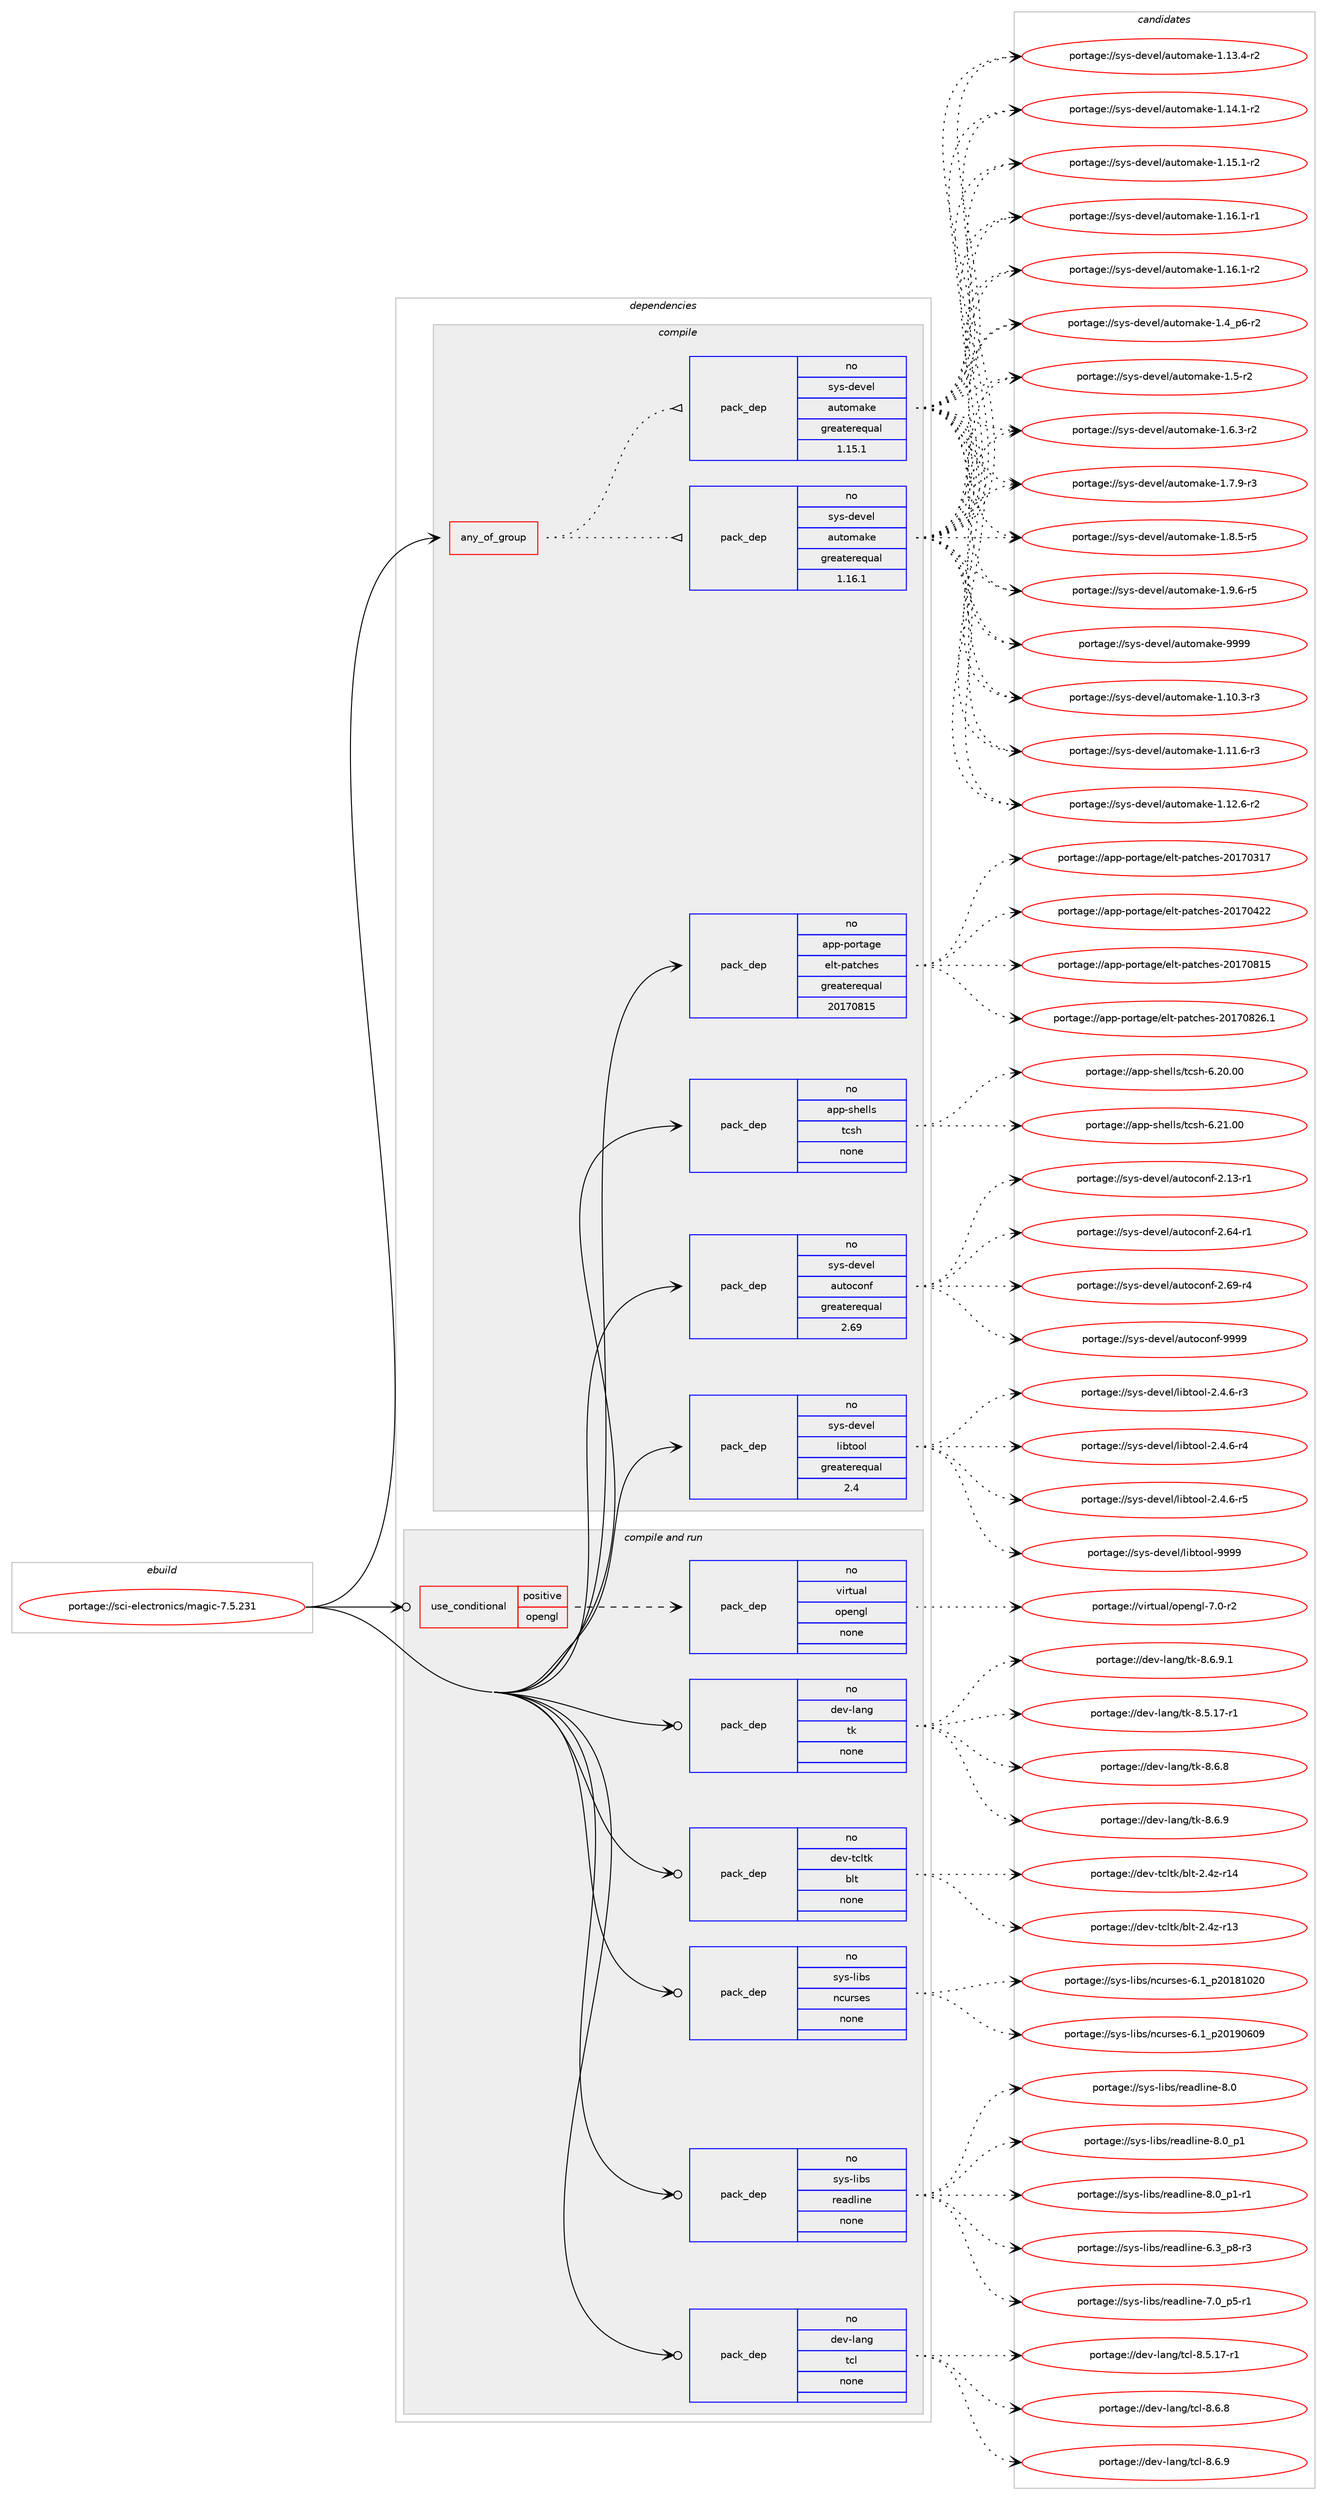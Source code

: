 digraph prolog {

# *************
# Graph options
# *************

newrank=true;
concentrate=true;
compound=true;
graph [rankdir=LR,fontname=Helvetica,fontsize=10,ranksep=1.5];#, ranksep=2.5, nodesep=0.2];
edge  [arrowhead=vee];
node  [fontname=Helvetica,fontsize=10];

# **********
# The ebuild
# **********

subgraph cluster_leftcol {
color=gray;
rank=same;
label=<<i>ebuild</i>>;
id [label="portage://sci-electronics/magic-7.5.231", color=red, width=4, href="../sci-electronics/magic-7.5.231.svg"];
}

# ****************
# The dependencies
# ****************

subgraph cluster_midcol {
color=gray;
label=<<i>dependencies</i>>;
subgraph cluster_compile {
fillcolor="#eeeeee";
style=filled;
label=<<i>compile</i>>;
subgraph any6341 {
dependency386258 [label=<<TABLE BORDER="0" CELLBORDER="1" CELLSPACING="0" CELLPADDING="4"><TR><TD CELLPADDING="10">any_of_group</TD></TR></TABLE>>, shape=none, color=red];subgraph pack284039 {
dependency386259 [label=<<TABLE BORDER="0" CELLBORDER="1" CELLSPACING="0" CELLPADDING="4" WIDTH="220"><TR><TD ROWSPAN="6" CELLPADDING="30">pack_dep</TD></TR><TR><TD WIDTH="110">no</TD></TR><TR><TD>sys-devel</TD></TR><TR><TD>automake</TD></TR><TR><TD>greaterequal</TD></TR><TR><TD>1.16.1</TD></TR></TABLE>>, shape=none, color=blue];
}
dependency386258:e -> dependency386259:w [weight=20,style="dotted",arrowhead="oinv"];
subgraph pack284040 {
dependency386260 [label=<<TABLE BORDER="0" CELLBORDER="1" CELLSPACING="0" CELLPADDING="4" WIDTH="220"><TR><TD ROWSPAN="6" CELLPADDING="30">pack_dep</TD></TR><TR><TD WIDTH="110">no</TD></TR><TR><TD>sys-devel</TD></TR><TR><TD>automake</TD></TR><TR><TD>greaterequal</TD></TR><TR><TD>1.15.1</TD></TR></TABLE>>, shape=none, color=blue];
}
dependency386258:e -> dependency386260:w [weight=20,style="dotted",arrowhead="oinv"];
}
id:e -> dependency386258:w [weight=20,style="solid",arrowhead="vee"];
subgraph pack284041 {
dependency386261 [label=<<TABLE BORDER="0" CELLBORDER="1" CELLSPACING="0" CELLPADDING="4" WIDTH="220"><TR><TD ROWSPAN="6" CELLPADDING="30">pack_dep</TD></TR><TR><TD WIDTH="110">no</TD></TR><TR><TD>app-portage</TD></TR><TR><TD>elt-patches</TD></TR><TR><TD>greaterequal</TD></TR><TR><TD>20170815</TD></TR></TABLE>>, shape=none, color=blue];
}
id:e -> dependency386261:w [weight=20,style="solid",arrowhead="vee"];
subgraph pack284042 {
dependency386262 [label=<<TABLE BORDER="0" CELLBORDER="1" CELLSPACING="0" CELLPADDING="4" WIDTH="220"><TR><TD ROWSPAN="6" CELLPADDING="30">pack_dep</TD></TR><TR><TD WIDTH="110">no</TD></TR><TR><TD>app-shells</TD></TR><TR><TD>tcsh</TD></TR><TR><TD>none</TD></TR><TR><TD></TD></TR></TABLE>>, shape=none, color=blue];
}
id:e -> dependency386262:w [weight=20,style="solid",arrowhead="vee"];
subgraph pack284043 {
dependency386263 [label=<<TABLE BORDER="0" CELLBORDER="1" CELLSPACING="0" CELLPADDING="4" WIDTH="220"><TR><TD ROWSPAN="6" CELLPADDING="30">pack_dep</TD></TR><TR><TD WIDTH="110">no</TD></TR><TR><TD>sys-devel</TD></TR><TR><TD>autoconf</TD></TR><TR><TD>greaterequal</TD></TR><TR><TD>2.69</TD></TR></TABLE>>, shape=none, color=blue];
}
id:e -> dependency386263:w [weight=20,style="solid",arrowhead="vee"];
subgraph pack284044 {
dependency386264 [label=<<TABLE BORDER="0" CELLBORDER="1" CELLSPACING="0" CELLPADDING="4" WIDTH="220"><TR><TD ROWSPAN="6" CELLPADDING="30">pack_dep</TD></TR><TR><TD WIDTH="110">no</TD></TR><TR><TD>sys-devel</TD></TR><TR><TD>libtool</TD></TR><TR><TD>greaterequal</TD></TR><TR><TD>2.4</TD></TR></TABLE>>, shape=none, color=blue];
}
id:e -> dependency386264:w [weight=20,style="solid",arrowhead="vee"];
}
subgraph cluster_compileandrun {
fillcolor="#eeeeee";
style=filled;
label=<<i>compile and run</i>>;
subgraph cond95672 {
dependency386265 [label=<<TABLE BORDER="0" CELLBORDER="1" CELLSPACING="0" CELLPADDING="4"><TR><TD ROWSPAN="3" CELLPADDING="10">use_conditional</TD></TR><TR><TD>positive</TD></TR><TR><TD>opengl</TD></TR></TABLE>>, shape=none, color=red];
subgraph pack284045 {
dependency386266 [label=<<TABLE BORDER="0" CELLBORDER="1" CELLSPACING="0" CELLPADDING="4" WIDTH="220"><TR><TD ROWSPAN="6" CELLPADDING="30">pack_dep</TD></TR><TR><TD WIDTH="110">no</TD></TR><TR><TD>virtual</TD></TR><TR><TD>opengl</TD></TR><TR><TD>none</TD></TR><TR><TD></TD></TR></TABLE>>, shape=none, color=blue];
}
dependency386265:e -> dependency386266:w [weight=20,style="dashed",arrowhead="vee"];
}
id:e -> dependency386265:w [weight=20,style="solid",arrowhead="odotvee"];
subgraph pack284046 {
dependency386267 [label=<<TABLE BORDER="0" CELLBORDER="1" CELLSPACING="0" CELLPADDING="4" WIDTH="220"><TR><TD ROWSPAN="6" CELLPADDING="30">pack_dep</TD></TR><TR><TD WIDTH="110">no</TD></TR><TR><TD>dev-lang</TD></TR><TR><TD>tcl</TD></TR><TR><TD>none</TD></TR><TR><TD></TD></TR></TABLE>>, shape=none, color=blue];
}
id:e -> dependency386267:w [weight=20,style="solid",arrowhead="odotvee"];
subgraph pack284047 {
dependency386268 [label=<<TABLE BORDER="0" CELLBORDER="1" CELLSPACING="0" CELLPADDING="4" WIDTH="220"><TR><TD ROWSPAN="6" CELLPADDING="30">pack_dep</TD></TR><TR><TD WIDTH="110">no</TD></TR><TR><TD>dev-lang</TD></TR><TR><TD>tk</TD></TR><TR><TD>none</TD></TR><TR><TD></TD></TR></TABLE>>, shape=none, color=blue];
}
id:e -> dependency386268:w [weight=20,style="solid",arrowhead="odotvee"];
subgraph pack284048 {
dependency386269 [label=<<TABLE BORDER="0" CELLBORDER="1" CELLSPACING="0" CELLPADDING="4" WIDTH="220"><TR><TD ROWSPAN="6" CELLPADDING="30">pack_dep</TD></TR><TR><TD WIDTH="110">no</TD></TR><TR><TD>dev-tcltk</TD></TR><TR><TD>blt</TD></TR><TR><TD>none</TD></TR><TR><TD></TD></TR></TABLE>>, shape=none, color=blue];
}
id:e -> dependency386269:w [weight=20,style="solid",arrowhead="odotvee"];
subgraph pack284049 {
dependency386270 [label=<<TABLE BORDER="0" CELLBORDER="1" CELLSPACING="0" CELLPADDING="4" WIDTH="220"><TR><TD ROWSPAN="6" CELLPADDING="30">pack_dep</TD></TR><TR><TD WIDTH="110">no</TD></TR><TR><TD>sys-libs</TD></TR><TR><TD>ncurses</TD></TR><TR><TD>none</TD></TR><TR><TD></TD></TR></TABLE>>, shape=none, color=blue];
}
id:e -> dependency386270:w [weight=20,style="solid",arrowhead="odotvee"];
subgraph pack284050 {
dependency386271 [label=<<TABLE BORDER="0" CELLBORDER="1" CELLSPACING="0" CELLPADDING="4" WIDTH="220"><TR><TD ROWSPAN="6" CELLPADDING="30">pack_dep</TD></TR><TR><TD WIDTH="110">no</TD></TR><TR><TD>sys-libs</TD></TR><TR><TD>readline</TD></TR><TR><TD>none</TD></TR><TR><TD></TD></TR></TABLE>>, shape=none, color=blue];
}
id:e -> dependency386271:w [weight=20,style="solid",arrowhead="odotvee"];
}
subgraph cluster_run {
fillcolor="#eeeeee";
style=filled;
label=<<i>run</i>>;
}
}

# **************
# The candidates
# **************

subgraph cluster_choices {
rank=same;
color=gray;
label=<<i>candidates</i>>;

subgraph choice284039 {
color=black;
nodesep=1;
choiceportage11512111545100101118101108479711711611110997107101454946494846514511451 [label="portage://sys-devel/automake-1.10.3-r3", color=red, width=4,href="../sys-devel/automake-1.10.3-r3.svg"];
choiceportage11512111545100101118101108479711711611110997107101454946494946544511451 [label="portage://sys-devel/automake-1.11.6-r3", color=red, width=4,href="../sys-devel/automake-1.11.6-r3.svg"];
choiceportage11512111545100101118101108479711711611110997107101454946495046544511450 [label="portage://sys-devel/automake-1.12.6-r2", color=red, width=4,href="../sys-devel/automake-1.12.6-r2.svg"];
choiceportage11512111545100101118101108479711711611110997107101454946495146524511450 [label="portage://sys-devel/automake-1.13.4-r2", color=red, width=4,href="../sys-devel/automake-1.13.4-r2.svg"];
choiceportage11512111545100101118101108479711711611110997107101454946495246494511450 [label="portage://sys-devel/automake-1.14.1-r2", color=red, width=4,href="../sys-devel/automake-1.14.1-r2.svg"];
choiceportage11512111545100101118101108479711711611110997107101454946495346494511450 [label="portage://sys-devel/automake-1.15.1-r2", color=red, width=4,href="../sys-devel/automake-1.15.1-r2.svg"];
choiceportage11512111545100101118101108479711711611110997107101454946495446494511449 [label="portage://sys-devel/automake-1.16.1-r1", color=red, width=4,href="../sys-devel/automake-1.16.1-r1.svg"];
choiceportage11512111545100101118101108479711711611110997107101454946495446494511450 [label="portage://sys-devel/automake-1.16.1-r2", color=red, width=4,href="../sys-devel/automake-1.16.1-r2.svg"];
choiceportage115121115451001011181011084797117116111109971071014549465295112544511450 [label="portage://sys-devel/automake-1.4_p6-r2", color=red, width=4,href="../sys-devel/automake-1.4_p6-r2.svg"];
choiceportage11512111545100101118101108479711711611110997107101454946534511450 [label="portage://sys-devel/automake-1.5-r2", color=red, width=4,href="../sys-devel/automake-1.5-r2.svg"];
choiceportage115121115451001011181011084797117116111109971071014549465446514511450 [label="portage://sys-devel/automake-1.6.3-r2", color=red, width=4,href="../sys-devel/automake-1.6.3-r2.svg"];
choiceportage115121115451001011181011084797117116111109971071014549465546574511451 [label="portage://sys-devel/automake-1.7.9-r3", color=red, width=4,href="../sys-devel/automake-1.7.9-r3.svg"];
choiceportage115121115451001011181011084797117116111109971071014549465646534511453 [label="portage://sys-devel/automake-1.8.5-r5", color=red, width=4,href="../sys-devel/automake-1.8.5-r5.svg"];
choiceportage115121115451001011181011084797117116111109971071014549465746544511453 [label="portage://sys-devel/automake-1.9.6-r5", color=red, width=4,href="../sys-devel/automake-1.9.6-r5.svg"];
choiceportage115121115451001011181011084797117116111109971071014557575757 [label="portage://sys-devel/automake-9999", color=red, width=4,href="../sys-devel/automake-9999.svg"];
dependency386259:e -> choiceportage11512111545100101118101108479711711611110997107101454946494846514511451:w [style=dotted,weight="100"];
dependency386259:e -> choiceportage11512111545100101118101108479711711611110997107101454946494946544511451:w [style=dotted,weight="100"];
dependency386259:e -> choiceportage11512111545100101118101108479711711611110997107101454946495046544511450:w [style=dotted,weight="100"];
dependency386259:e -> choiceportage11512111545100101118101108479711711611110997107101454946495146524511450:w [style=dotted,weight="100"];
dependency386259:e -> choiceportage11512111545100101118101108479711711611110997107101454946495246494511450:w [style=dotted,weight="100"];
dependency386259:e -> choiceportage11512111545100101118101108479711711611110997107101454946495346494511450:w [style=dotted,weight="100"];
dependency386259:e -> choiceportage11512111545100101118101108479711711611110997107101454946495446494511449:w [style=dotted,weight="100"];
dependency386259:e -> choiceportage11512111545100101118101108479711711611110997107101454946495446494511450:w [style=dotted,weight="100"];
dependency386259:e -> choiceportage115121115451001011181011084797117116111109971071014549465295112544511450:w [style=dotted,weight="100"];
dependency386259:e -> choiceportage11512111545100101118101108479711711611110997107101454946534511450:w [style=dotted,weight="100"];
dependency386259:e -> choiceportage115121115451001011181011084797117116111109971071014549465446514511450:w [style=dotted,weight="100"];
dependency386259:e -> choiceportage115121115451001011181011084797117116111109971071014549465546574511451:w [style=dotted,weight="100"];
dependency386259:e -> choiceportage115121115451001011181011084797117116111109971071014549465646534511453:w [style=dotted,weight="100"];
dependency386259:e -> choiceportage115121115451001011181011084797117116111109971071014549465746544511453:w [style=dotted,weight="100"];
dependency386259:e -> choiceportage115121115451001011181011084797117116111109971071014557575757:w [style=dotted,weight="100"];
}
subgraph choice284040 {
color=black;
nodesep=1;
choiceportage11512111545100101118101108479711711611110997107101454946494846514511451 [label="portage://sys-devel/automake-1.10.3-r3", color=red, width=4,href="../sys-devel/automake-1.10.3-r3.svg"];
choiceportage11512111545100101118101108479711711611110997107101454946494946544511451 [label="portage://sys-devel/automake-1.11.6-r3", color=red, width=4,href="../sys-devel/automake-1.11.6-r3.svg"];
choiceportage11512111545100101118101108479711711611110997107101454946495046544511450 [label="portage://sys-devel/automake-1.12.6-r2", color=red, width=4,href="../sys-devel/automake-1.12.6-r2.svg"];
choiceportage11512111545100101118101108479711711611110997107101454946495146524511450 [label="portage://sys-devel/automake-1.13.4-r2", color=red, width=4,href="../sys-devel/automake-1.13.4-r2.svg"];
choiceportage11512111545100101118101108479711711611110997107101454946495246494511450 [label="portage://sys-devel/automake-1.14.1-r2", color=red, width=4,href="../sys-devel/automake-1.14.1-r2.svg"];
choiceportage11512111545100101118101108479711711611110997107101454946495346494511450 [label="portage://sys-devel/automake-1.15.1-r2", color=red, width=4,href="../sys-devel/automake-1.15.1-r2.svg"];
choiceportage11512111545100101118101108479711711611110997107101454946495446494511449 [label="portage://sys-devel/automake-1.16.1-r1", color=red, width=4,href="../sys-devel/automake-1.16.1-r1.svg"];
choiceportage11512111545100101118101108479711711611110997107101454946495446494511450 [label="portage://sys-devel/automake-1.16.1-r2", color=red, width=4,href="../sys-devel/automake-1.16.1-r2.svg"];
choiceportage115121115451001011181011084797117116111109971071014549465295112544511450 [label="portage://sys-devel/automake-1.4_p6-r2", color=red, width=4,href="../sys-devel/automake-1.4_p6-r2.svg"];
choiceportage11512111545100101118101108479711711611110997107101454946534511450 [label="portage://sys-devel/automake-1.5-r2", color=red, width=4,href="../sys-devel/automake-1.5-r2.svg"];
choiceportage115121115451001011181011084797117116111109971071014549465446514511450 [label="portage://sys-devel/automake-1.6.3-r2", color=red, width=4,href="../sys-devel/automake-1.6.3-r2.svg"];
choiceportage115121115451001011181011084797117116111109971071014549465546574511451 [label="portage://sys-devel/automake-1.7.9-r3", color=red, width=4,href="../sys-devel/automake-1.7.9-r3.svg"];
choiceportage115121115451001011181011084797117116111109971071014549465646534511453 [label="portage://sys-devel/automake-1.8.5-r5", color=red, width=4,href="../sys-devel/automake-1.8.5-r5.svg"];
choiceportage115121115451001011181011084797117116111109971071014549465746544511453 [label="portage://sys-devel/automake-1.9.6-r5", color=red, width=4,href="../sys-devel/automake-1.9.6-r5.svg"];
choiceportage115121115451001011181011084797117116111109971071014557575757 [label="portage://sys-devel/automake-9999", color=red, width=4,href="../sys-devel/automake-9999.svg"];
dependency386260:e -> choiceportage11512111545100101118101108479711711611110997107101454946494846514511451:w [style=dotted,weight="100"];
dependency386260:e -> choiceportage11512111545100101118101108479711711611110997107101454946494946544511451:w [style=dotted,weight="100"];
dependency386260:e -> choiceportage11512111545100101118101108479711711611110997107101454946495046544511450:w [style=dotted,weight="100"];
dependency386260:e -> choiceportage11512111545100101118101108479711711611110997107101454946495146524511450:w [style=dotted,weight="100"];
dependency386260:e -> choiceportage11512111545100101118101108479711711611110997107101454946495246494511450:w [style=dotted,weight="100"];
dependency386260:e -> choiceportage11512111545100101118101108479711711611110997107101454946495346494511450:w [style=dotted,weight="100"];
dependency386260:e -> choiceportage11512111545100101118101108479711711611110997107101454946495446494511449:w [style=dotted,weight="100"];
dependency386260:e -> choiceportage11512111545100101118101108479711711611110997107101454946495446494511450:w [style=dotted,weight="100"];
dependency386260:e -> choiceportage115121115451001011181011084797117116111109971071014549465295112544511450:w [style=dotted,weight="100"];
dependency386260:e -> choiceportage11512111545100101118101108479711711611110997107101454946534511450:w [style=dotted,weight="100"];
dependency386260:e -> choiceportage115121115451001011181011084797117116111109971071014549465446514511450:w [style=dotted,weight="100"];
dependency386260:e -> choiceportage115121115451001011181011084797117116111109971071014549465546574511451:w [style=dotted,weight="100"];
dependency386260:e -> choiceportage115121115451001011181011084797117116111109971071014549465646534511453:w [style=dotted,weight="100"];
dependency386260:e -> choiceportage115121115451001011181011084797117116111109971071014549465746544511453:w [style=dotted,weight="100"];
dependency386260:e -> choiceportage115121115451001011181011084797117116111109971071014557575757:w [style=dotted,weight="100"];
}
subgraph choice284041 {
color=black;
nodesep=1;
choiceportage97112112451121111141169710310147101108116451129711699104101115455048495548514955 [label="portage://app-portage/elt-patches-20170317", color=red, width=4,href="../app-portage/elt-patches-20170317.svg"];
choiceportage97112112451121111141169710310147101108116451129711699104101115455048495548525050 [label="portage://app-portage/elt-patches-20170422", color=red, width=4,href="../app-portage/elt-patches-20170422.svg"];
choiceportage97112112451121111141169710310147101108116451129711699104101115455048495548564953 [label="portage://app-portage/elt-patches-20170815", color=red, width=4,href="../app-portage/elt-patches-20170815.svg"];
choiceportage971121124511211111411697103101471011081164511297116991041011154550484955485650544649 [label="portage://app-portage/elt-patches-20170826.1", color=red, width=4,href="../app-portage/elt-patches-20170826.1.svg"];
dependency386261:e -> choiceportage97112112451121111141169710310147101108116451129711699104101115455048495548514955:w [style=dotted,weight="100"];
dependency386261:e -> choiceportage97112112451121111141169710310147101108116451129711699104101115455048495548525050:w [style=dotted,weight="100"];
dependency386261:e -> choiceportage97112112451121111141169710310147101108116451129711699104101115455048495548564953:w [style=dotted,weight="100"];
dependency386261:e -> choiceportage971121124511211111411697103101471011081164511297116991041011154550484955485650544649:w [style=dotted,weight="100"];
}
subgraph choice284042 {
color=black;
nodesep=1;
choiceportage971121124511510410110810811547116991151044554465048464848 [label="portage://app-shells/tcsh-6.20.00", color=red, width=4,href="../app-shells/tcsh-6.20.00.svg"];
choiceportage971121124511510410110810811547116991151044554465049464848 [label="portage://app-shells/tcsh-6.21.00", color=red, width=4,href="../app-shells/tcsh-6.21.00.svg"];
dependency386262:e -> choiceportage971121124511510410110810811547116991151044554465048464848:w [style=dotted,weight="100"];
dependency386262:e -> choiceportage971121124511510410110810811547116991151044554465049464848:w [style=dotted,weight="100"];
}
subgraph choice284043 {
color=black;
nodesep=1;
choiceportage1151211154510010111810110847971171161119911111010245504649514511449 [label="portage://sys-devel/autoconf-2.13-r1", color=red, width=4,href="../sys-devel/autoconf-2.13-r1.svg"];
choiceportage1151211154510010111810110847971171161119911111010245504654524511449 [label="portage://sys-devel/autoconf-2.64-r1", color=red, width=4,href="../sys-devel/autoconf-2.64-r1.svg"];
choiceportage1151211154510010111810110847971171161119911111010245504654574511452 [label="portage://sys-devel/autoconf-2.69-r4", color=red, width=4,href="../sys-devel/autoconf-2.69-r4.svg"];
choiceportage115121115451001011181011084797117116111991111101024557575757 [label="portage://sys-devel/autoconf-9999", color=red, width=4,href="../sys-devel/autoconf-9999.svg"];
dependency386263:e -> choiceportage1151211154510010111810110847971171161119911111010245504649514511449:w [style=dotted,weight="100"];
dependency386263:e -> choiceportage1151211154510010111810110847971171161119911111010245504654524511449:w [style=dotted,weight="100"];
dependency386263:e -> choiceportage1151211154510010111810110847971171161119911111010245504654574511452:w [style=dotted,weight="100"];
dependency386263:e -> choiceportage115121115451001011181011084797117116111991111101024557575757:w [style=dotted,weight="100"];
}
subgraph choice284044 {
color=black;
nodesep=1;
choiceportage1151211154510010111810110847108105981161111111084550465246544511451 [label="portage://sys-devel/libtool-2.4.6-r3", color=red, width=4,href="../sys-devel/libtool-2.4.6-r3.svg"];
choiceportage1151211154510010111810110847108105981161111111084550465246544511452 [label="portage://sys-devel/libtool-2.4.6-r4", color=red, width=4,href="../sys-devel/libtool-2.4.6-r4.svg"];
choiceportage1151211154510010111810110847108105981161111111084550465246544511453 [label="portage://sys-devel/libtool-2.4.6-r5", color=red, width=4,href="../sys-devel/libtool-2.4.6-r5.svg"];
choiceportage1151211154510010111810110847108105981161111111084557575757 [label="portage://sys-devel/libtool-9999", color=red, width=4,href="../sys-devel/libtool-9999.svg"];
dependency386264:e -> choiceportage1151211154510010111810110847108105981161111111084550465246544511451:w [style=dotted,weight="100"];
dependency386264:e -> choiceportage1151211154510010111810110847108105981161111111084550465246544511452:w [style=dotted,weight="100"];
dependency386264:e -> choiceportage1151211154510010111810110847108105981161111111084550465246544511453:w [style=dotted,weight="100"];
dependency386264:e -> choiceportage1151211154510010111810110847108105981161111111084557575757:w [style=dotted,weight="100"];
}
subgraph choice284045 {
color=black;
nodesep=1;
choiceportage1181051141161179710847111112101110103108455546484511450 [label="portage://virtual/opengl-7.0-r2", color=red, width=4,href="../virtual/opengl-7.0-r2.svg"];
dependency386266:e -> choiceportage1181051141161179710847111112101110103108455546484511450:w [style=dotted,weight="100"];
}
subgraph choice284046 {
color=black;
nodesep=1;
choiceportage10010111845108971101034711699108455646534649554511449 [label="portage://dev-lang/tcl-8.5.17-r1", color=red, width=4,href="../dev-lang/tcl-8.5.17-r1.svg"];
choiceportage10010111845108971101034711699108455646544656 [label="portage://dev-lang/tcl-8.6.8", color=red, width=4,href="../dev-lang/tcl-8.6.8.svg"];
choiceportage10010111845108971101034711699108455646544657 [label="portage://dev-lang/tcl-8.6.9", color=red, width=4,href="../dev-lang/tcl-8.6.9.svg"];
dependency386267:e -> choiceportage10010111845108971101034711699108455646534649554511449:w [style=dotted,weight="100"];
dependency386267:e -> choiceportage10010111845108971101034711699108455646544656:w [style=dotted,weight="100"];
dependency386267:e -> choiceportage10010111845108971101034711699108455646544657:w [style=dotted,weight="100"];
}
subgraph choice284047 {
color=black;
nodesep=1;
choiceportage100101118451089711010347116107455646534649554511449 [label="portage://dev-lang/tk-8.5.17-r1", color=red, width=4,href="../dev-lang/tk-8.5.17-r1.svg"];
choiceportage100101118451089711010347116107455646544656 [label="portage://dev-lang/tk-8.6.8", color=red, width=4,href="../dev-lang/tk-8.6.8.svg"];
choiceportage100101118451089711010347116107455646544657 [label="portage://dev-lang/tk-8.6.9", color=red, width=4,href="../dev-lang/tk-8.6.9.svg"];
choiceportage1001011184510897110103471161074556465446574649 [label="portage://dev-lang/tk-8.6.9.1", color=red, width=4,href="../dev-lang/tk-8.6.9.1.svg"];
dependency386268:e -> choiceportage100101118451089711010347116107455646534649554511449:w [style=dotted,weight="100"];
dependency386268:e -> choiceportage100101118451089711010347116107455646544656:w [style=dotted,weight="100"];
dependency386268:e -> choiceportage100101118451089711010347116107455646544657:w [style=dotted,weight="100"];
dependency386268:e -> choiceportage1001011184510897110103471161074556465446574649:w [style=dotted,weight="100"];
}
subgraph choice284048 {
color=black;
nodesep=1;
choiceportage1001011184511699108116107479810811645504652122451144951 [label="portage://dev-tcltk/blt-2.4z-r13", color=red, width=4,href="../dev-tcltk/blt-2.4z-r13.svg"];
choiceportage1001011184511699108116107479810811645504652122451144952 [label="portage://dev-tcltk/blt-2.4z-r14", color=red, width=4,href="../dev-tcltk/blt-2.4z-r14.svg"];
dependency386269:e -> choiceportage1001011184511699108116107479810811645504652122451144951:w [style=dotted,weight="100"];
dependency386269:e -> choiceportage1001011184511699108116107479810811645504652122451144952:w [style=dotted,weight="100"];
}
subgraph choice284049 {
color=black;
nodesep=1;
choiceportage1151211154510810598115471109911711411510111545544649951125048495649485048 [label="portage://sys-libs/ncurses-6.1_p20181020", color=red, width=4,href="../sys-libs/ncurses-6.1_p20181020.svg"];
choiceportage1151211154510810598115471109911711411510111545544649951125048495748544857 [label="portage://sys-libs/ncurses-6.1_p20190609", color=red, width=4,href="../sys-libs/ncurses-6.1_p20190609.svg"];
dependency386270:e -> choiceportage1151211154510810598115471109911711411510111545544649951125048495649485048:w [style=dotted,weight="100"];
dependency386270:e -> choiceportage1151211154510810598115471109911711411510111545544649951125048495748544857:w [style=dotted,weight="100"];
}
subgraph choice284050 {
color=black;
nodesep=1;
choiceportage115121115451081059811547114101971001081051101014554465195112564511451 [label="portage://sys-libs/readline-6.3_p8-r3", color=red, width=4,href="../sys-libs/readline-6.3_p8-r3.svg"];
choiceportage115121115451081059811547114101971001081051101014555464895112534511449 [label="portage://sys-libs/readline-7.0_p5-r1", color=red, width=4,href="../sys-libs/readline-7.0_p5-r1.svg"];
choiceportage1151211154510810598115471141019710010810511010145564648 [label="portage://sys-libs/readline-8.0", color=red, width=4,href="../sys-libs/readline-8.0.svg"];
choiceportage11512111545108105981154711410197100108105110101455646489511249 [label="portage://sys-libs/readline-8.0_p1", color=red, width=4,href="../sys-libs/readline-8.0_p1.svg"];
choiceportage115121115451081059811547114101971001081051101014556464895112494511449 [label="portage://sys-libs/readline-8.0_p1-r1", color=red, width=4,href="../sys-libs/readline-8.0_p1-r1.svg"];
dependency386271:e -> choiceportage115121115451081059811547114101971001081051101014554465195112564511451:w [style=dotted,weight="100"];
dependency386271:e -> choiceportage115121115451081059811547114101971001081051101014555464895112534511449:w [style=dotted,weight="100"];
dependency386271:e -> choiceportage1151211154510810598115471141019710010810511010145564648:w [style=dotted,weight="100"];
dependency386271:e -> choiceportage11512111545108105981154711410197100108105110101455646489511249:w [style=dotted,weight="100"];
dependency386271:e -> choiceportage115121115451081059811547114101971001081051101014556464895112494511449:w [style=dotted,weight="100"];
}
}

}
